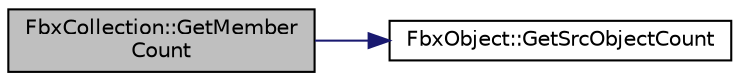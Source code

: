 digraph "FbxCollection::GetMemberCount"
{
  edge [fontname="Helvetica",fontsize="10",labelfontname="Helvetica",labelfontsize="10"];
  node [fontname="Helvetica",fontsize="10",shape=record];
  rankdir="LR";
  Node24 [label="FbxCollection::GetMember\lCount",height=0.2,width=0.4,color="black", fillcolor="grey75", style="filled", fontcolor="black"];
  Node24 -> Node25 [color="midnightblue",fontsize="10",style="solid",fontname="Helvetica"];
  Node25 [label="FbxObject::GetSrcObjectCount",height=0.2,width=0.4,color="black", fillcolor="white", style="filled",URL="$class_fbx_object.html#a5fce56e85d5e0568243a5df99dabb42f"];
}
